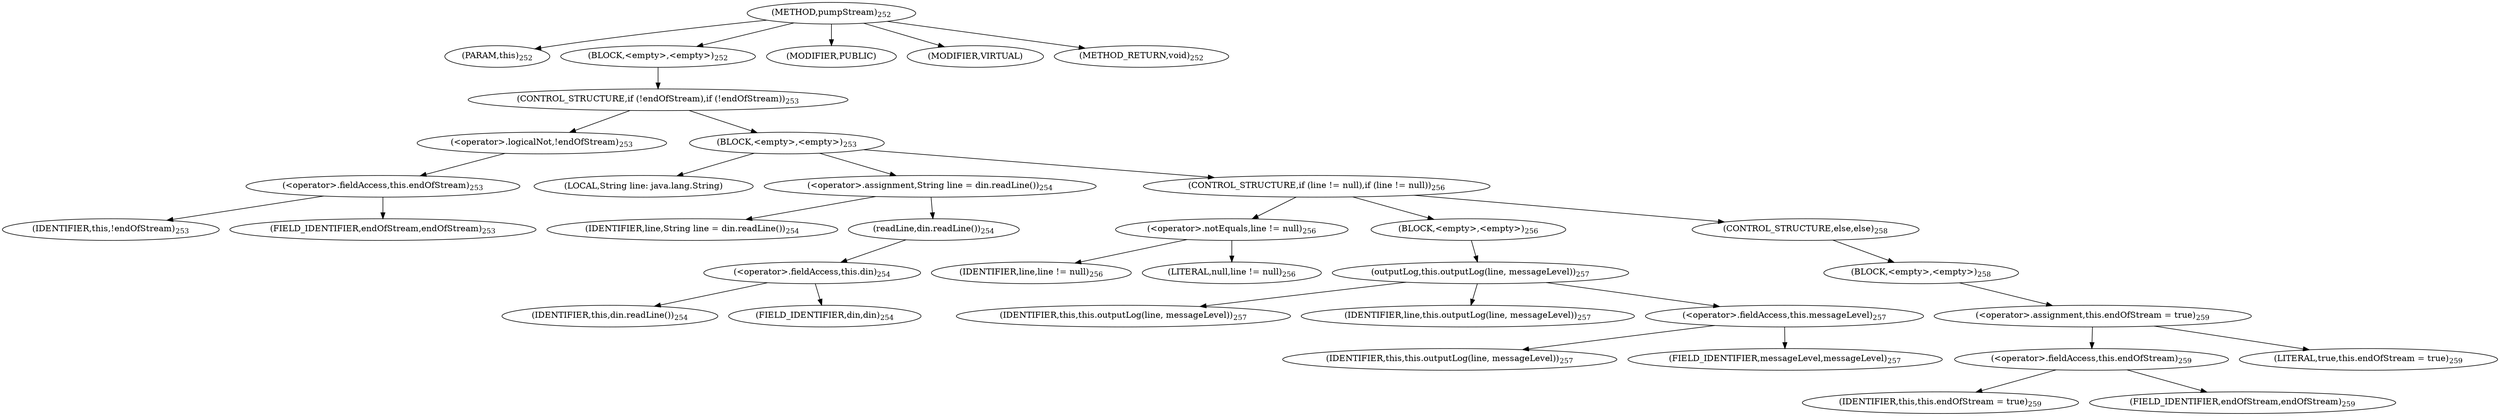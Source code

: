 digraph "pumpStream" {  
"654" [label = <(METHOD,pumpStream)<SUB>252</SUB>> ]
"41" [label = <(PARAM,this)<SUB>252</SUB>> ]
"655" [label = <(BLOCK,&lt;empty&gt;,&lt;empty&gt;)<SUB>252</SUB>> ]
"656" [label = <(CONTROL_STRUCTURE,if (!endOfStream),if (!endOfStream))<SUB>253</SUB>> ]
"657" [label = <(&lt;operator&gt;.logicalNot,!endOfStream)<SUB>253</SUB>> ]
"658" [label = <(&lt;operator&gt;.fieldAccess,this.endOfStream)<SUB>253</SUB>> ]
"659" [label = <(IDENTIFIER,this,!endOfStream)<SUB>253</SUB>> ]
"660" [label = <(FIELD_IDENTIFIER,endOfStream,endOfStream)<SUB>253</SUB>> ]
"661" [label = <(BLOCK,&lt;empty&gt;,&lt;empty&gt;)<SUB>253</SUB>> ]
"662" [label = <(LOCAL,String line: java.lang.String)> ]
"663" [label = <(&lt;operator&gt;.assignment,String line = din.readLine())<SUB>254</SUB>> ]
"664" [label = <(IDENTIFIER,line,String line = din.readLine())<SUB>254</SUB>> ]
"665" [label = <(readLine,din.readLine())<SUB>254</SUB>> ]
"666" [label = <(&lt;operator&gt;.fieldAccess,this.din)<SUB>254</SUB>> ]
"667" [label = <(IDENTIFIER,this,din.readLine())<SUB>254</SUB>> ]
"668" [label = <(FIELD_IDENTIFIER,din,din)<SUB>254</SUB>> ]
"669" [label = <(CONTROL_STRUCTURE,if (line != null),if (line != null))<SUB>256</SUB>> ]
"670" [label = <(&lt;operator&gt;.notEquals,line != null)<SUB>256</SUB>> ]
"671" [label = <(IDENTIFIER,line,line != null)<SUB>256</SUB>> ]
"672" [label = <(LITERAL,null,line != null)<SUB>256</SUB>> ]
"673" [label = <(BLOCK,&lt;empty&gt;,&lt;empty&gt;)<SUB>256</SUB>> ]
"674" [label = <(outputLog,this.outputLog(line, messageLevel))<SUB>257</SUB>> ]
"40" [label = <(IDENTIFIER,this,this.outputLog(line, messageLevel))<SUB>257</SUB>> ]
"675" [label = <(IDENTIFIER,line,this.outputLog(line, messageLevel))<SUB>257</SUB>> ]
"676" [label = <(&lt;operator&gt;.fieldAccess,this.messageLevel)<SUB>257</SUB>> ]
"677" [label = <(IDENTIFIER,this,this.outputLog(line, messageLevel))<SUB>257</SUB>> ]
"678" [label = <(FIELD_IDENTIFIER,messageLevel,messageLevel)<SUB>257</SUB>> ]
"679" [label = <(CONTROL_STRUCTURE,else,else)<SUB>258</SUB>> ]
"680" [label = <(BLOCK,&lt;empty&gt;,&lt;empty&gt;)<SUB>258</SUB>> ]
"681" [label = <(&lt;operator&gt;.assignment,this.endOfStream = true)<SUB>259</SUB>> ]
"682" [label = <(&lt;operator&gt;.fieldAccess,this.endOfStream)<SUB>259</SUB>> ]
"683" [label = <(IDENTIFIER,this,this.endOfStream = true)<SUB>259</SUB>> ]
"684" [label = <(FIELD_IDENTIFIER,endOfStream,endOfStream)<SUB>259</SUB>> ]
"685" [label = <(LITERAL,true,this.endOfStream = true)<SUB>259</SUB>> ]
"686" [label = <(MODIFIER,PUBLIC)> ]
"687" [label = <(MODIFIER,VIRTUAL)> ]
"688" [label = <(METHOD_RETURN,void)<SUB>252</SUB>> ]
  "654" -> "41" 
  "654" -> "655" 
  "654" -> "686" 
  "654" -> "687" 
  "654" -> "688" 
  "655" -> "656" 
  "656" -> "657" 
  "656" -> "661" 
  "657" -> "658" 
  "658" -> "659" 
  "658" -> "660" 
  "661" -> "662" 
  "661" -> "663" 
  "661" -> "669" 
  "663" -> "664" 
  "663" -> "665" 
  "665" -> "666" 
  "666" -> "667" 
  "666" -> "668" 
  "669" -> "670" 
  "669" -> "673" 
  "669" -> "679" 
  "670" -> "671" 
  "670" -> "672" 
  "673" -> "674" 
  "674" -> "40" 
  "674" -> "675" 
  "674" -> "676" 
  "676" -> "677" 
  "676" -> "678" 
  "679" -> "680" 
  "680" -> "681" 
  "681" -> "682" 
  "681" -> "685" 
  "682" -> "683" 
  "682" -> "684" 
}
